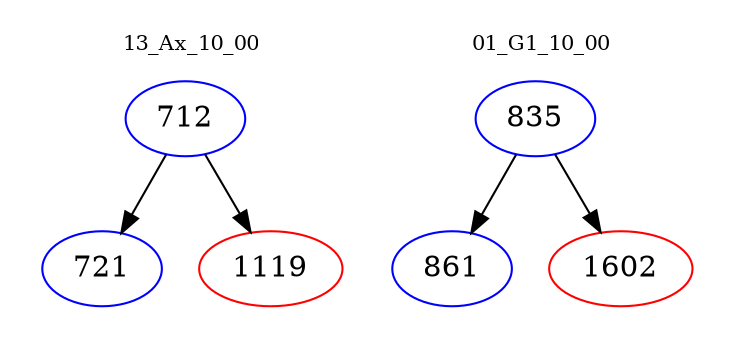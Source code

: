 digraph{
subgraph cluster_0 {
color = white
label = "13_Ax_10_00";
fontsize=10;
T0_712 [label="712", color="blue"]
T0_712 -> T0_721 [color="black"]
T0_721 [label="721", color="blue"]
T0_712 -> T0_1119 [color="black"]
T0_1119 [label="1119", color="red"]
}
subgraph cluster_1 {
color = white
label = "01_G1_10_00";
fontsize=10;
T1_835 [label="835", color="blue"]
T1_835 -> T1_861 [color="black"]
T1_861 [label="861", color="blue"]
T1_835 -> T1_1602 [color="black"]
T1_1602 [label="1602", color="red"]
}
}
